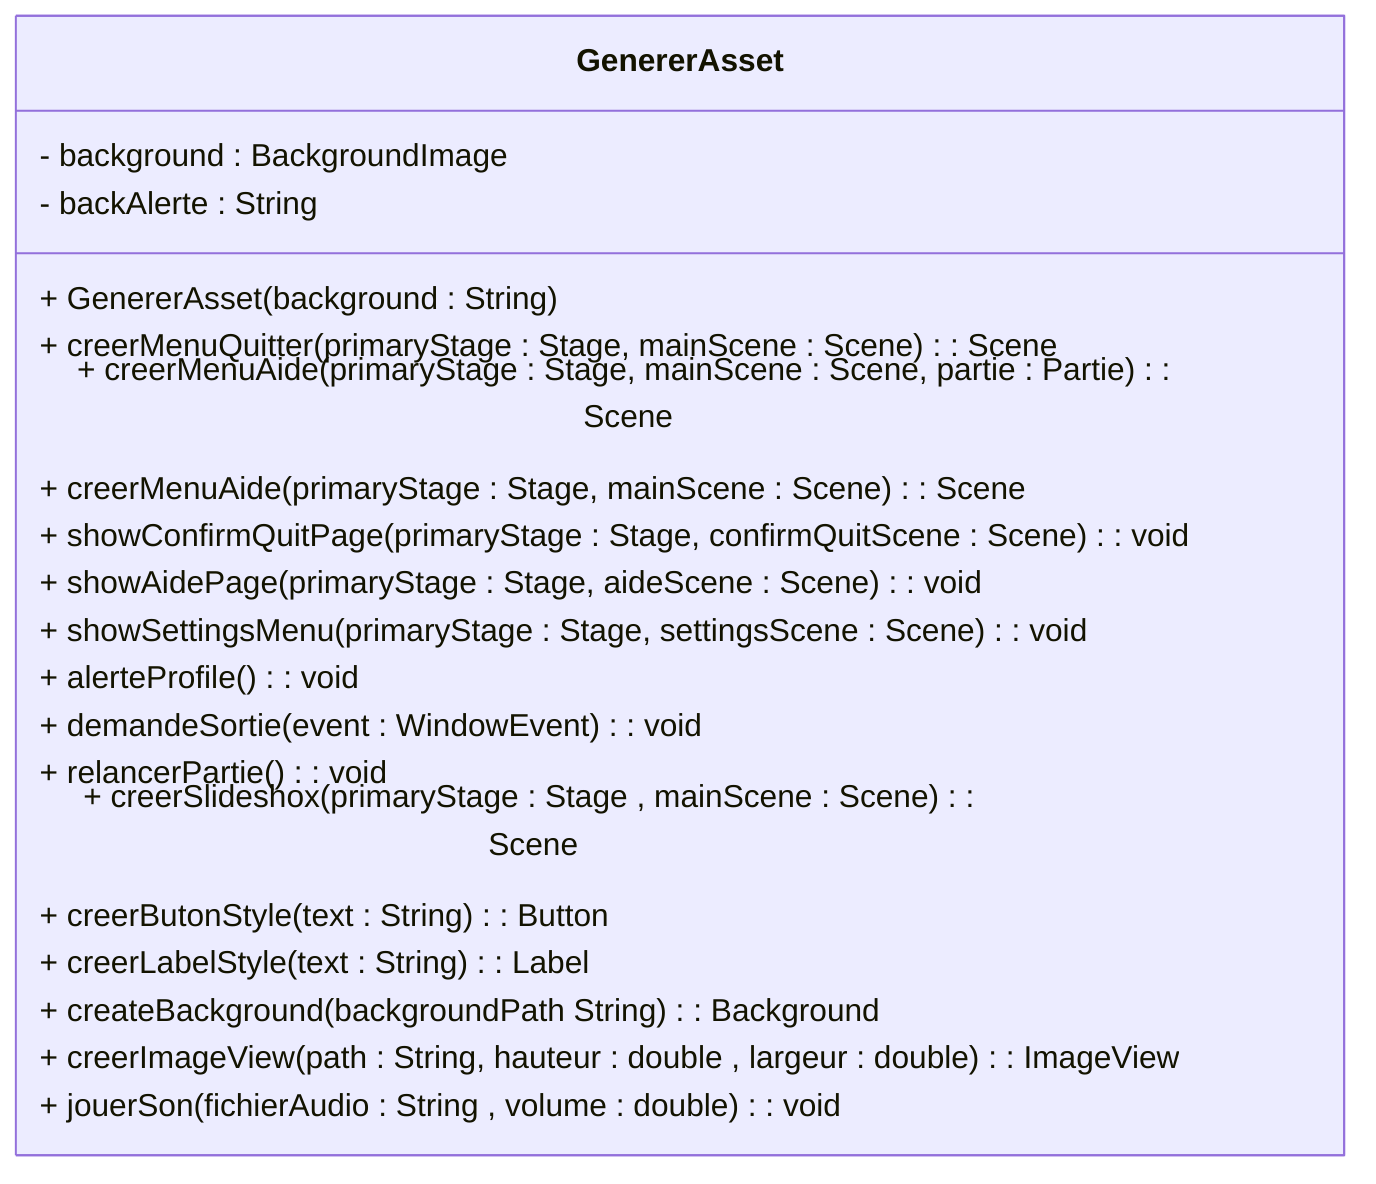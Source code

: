 classDiagram
direction TB
    class GenererAsset {
	    - background : BackgroundImage
        - backAlerte : String
	    + GenererAsset(background : String)
        + creerMenuQuitter(primaryStage : Stage, mainScene : Scene) : Scene
        + creerMenuAide(primaryStage : Stage, mainScene : Scene, partie : Partie) : Scene
        + creerMenuAide(primaryStage : Stage, mainScene : Scene) : Scene
        + showConfirmQuitPage(primaryStage : Stage, confirmQuitScene : Scene) : void
        + showAidePage(primaryStage : Stage, aideScene : Scene) : void
        + showSettingsMenu(primaryStage : Stage, settingsScene : Scene) : void
        + alerteProfile() : void
        + demandeSortie(event : WindowEvent) : void
        + relancerPartie() : void
        + creerSlideshox(primaryStage : Stage , mainScene : Scene) : Scene
        + creerButonStyle(text : String) : Button
        + creerLabelStyle(text : String) : Label
        + createBackground(backgroundPath String) : Background
        + creerImageView(path : String, hauteur : double , largeur : double) : ImageView
        + jouerSon(fichierAudio : String , volume : double) : void
    }